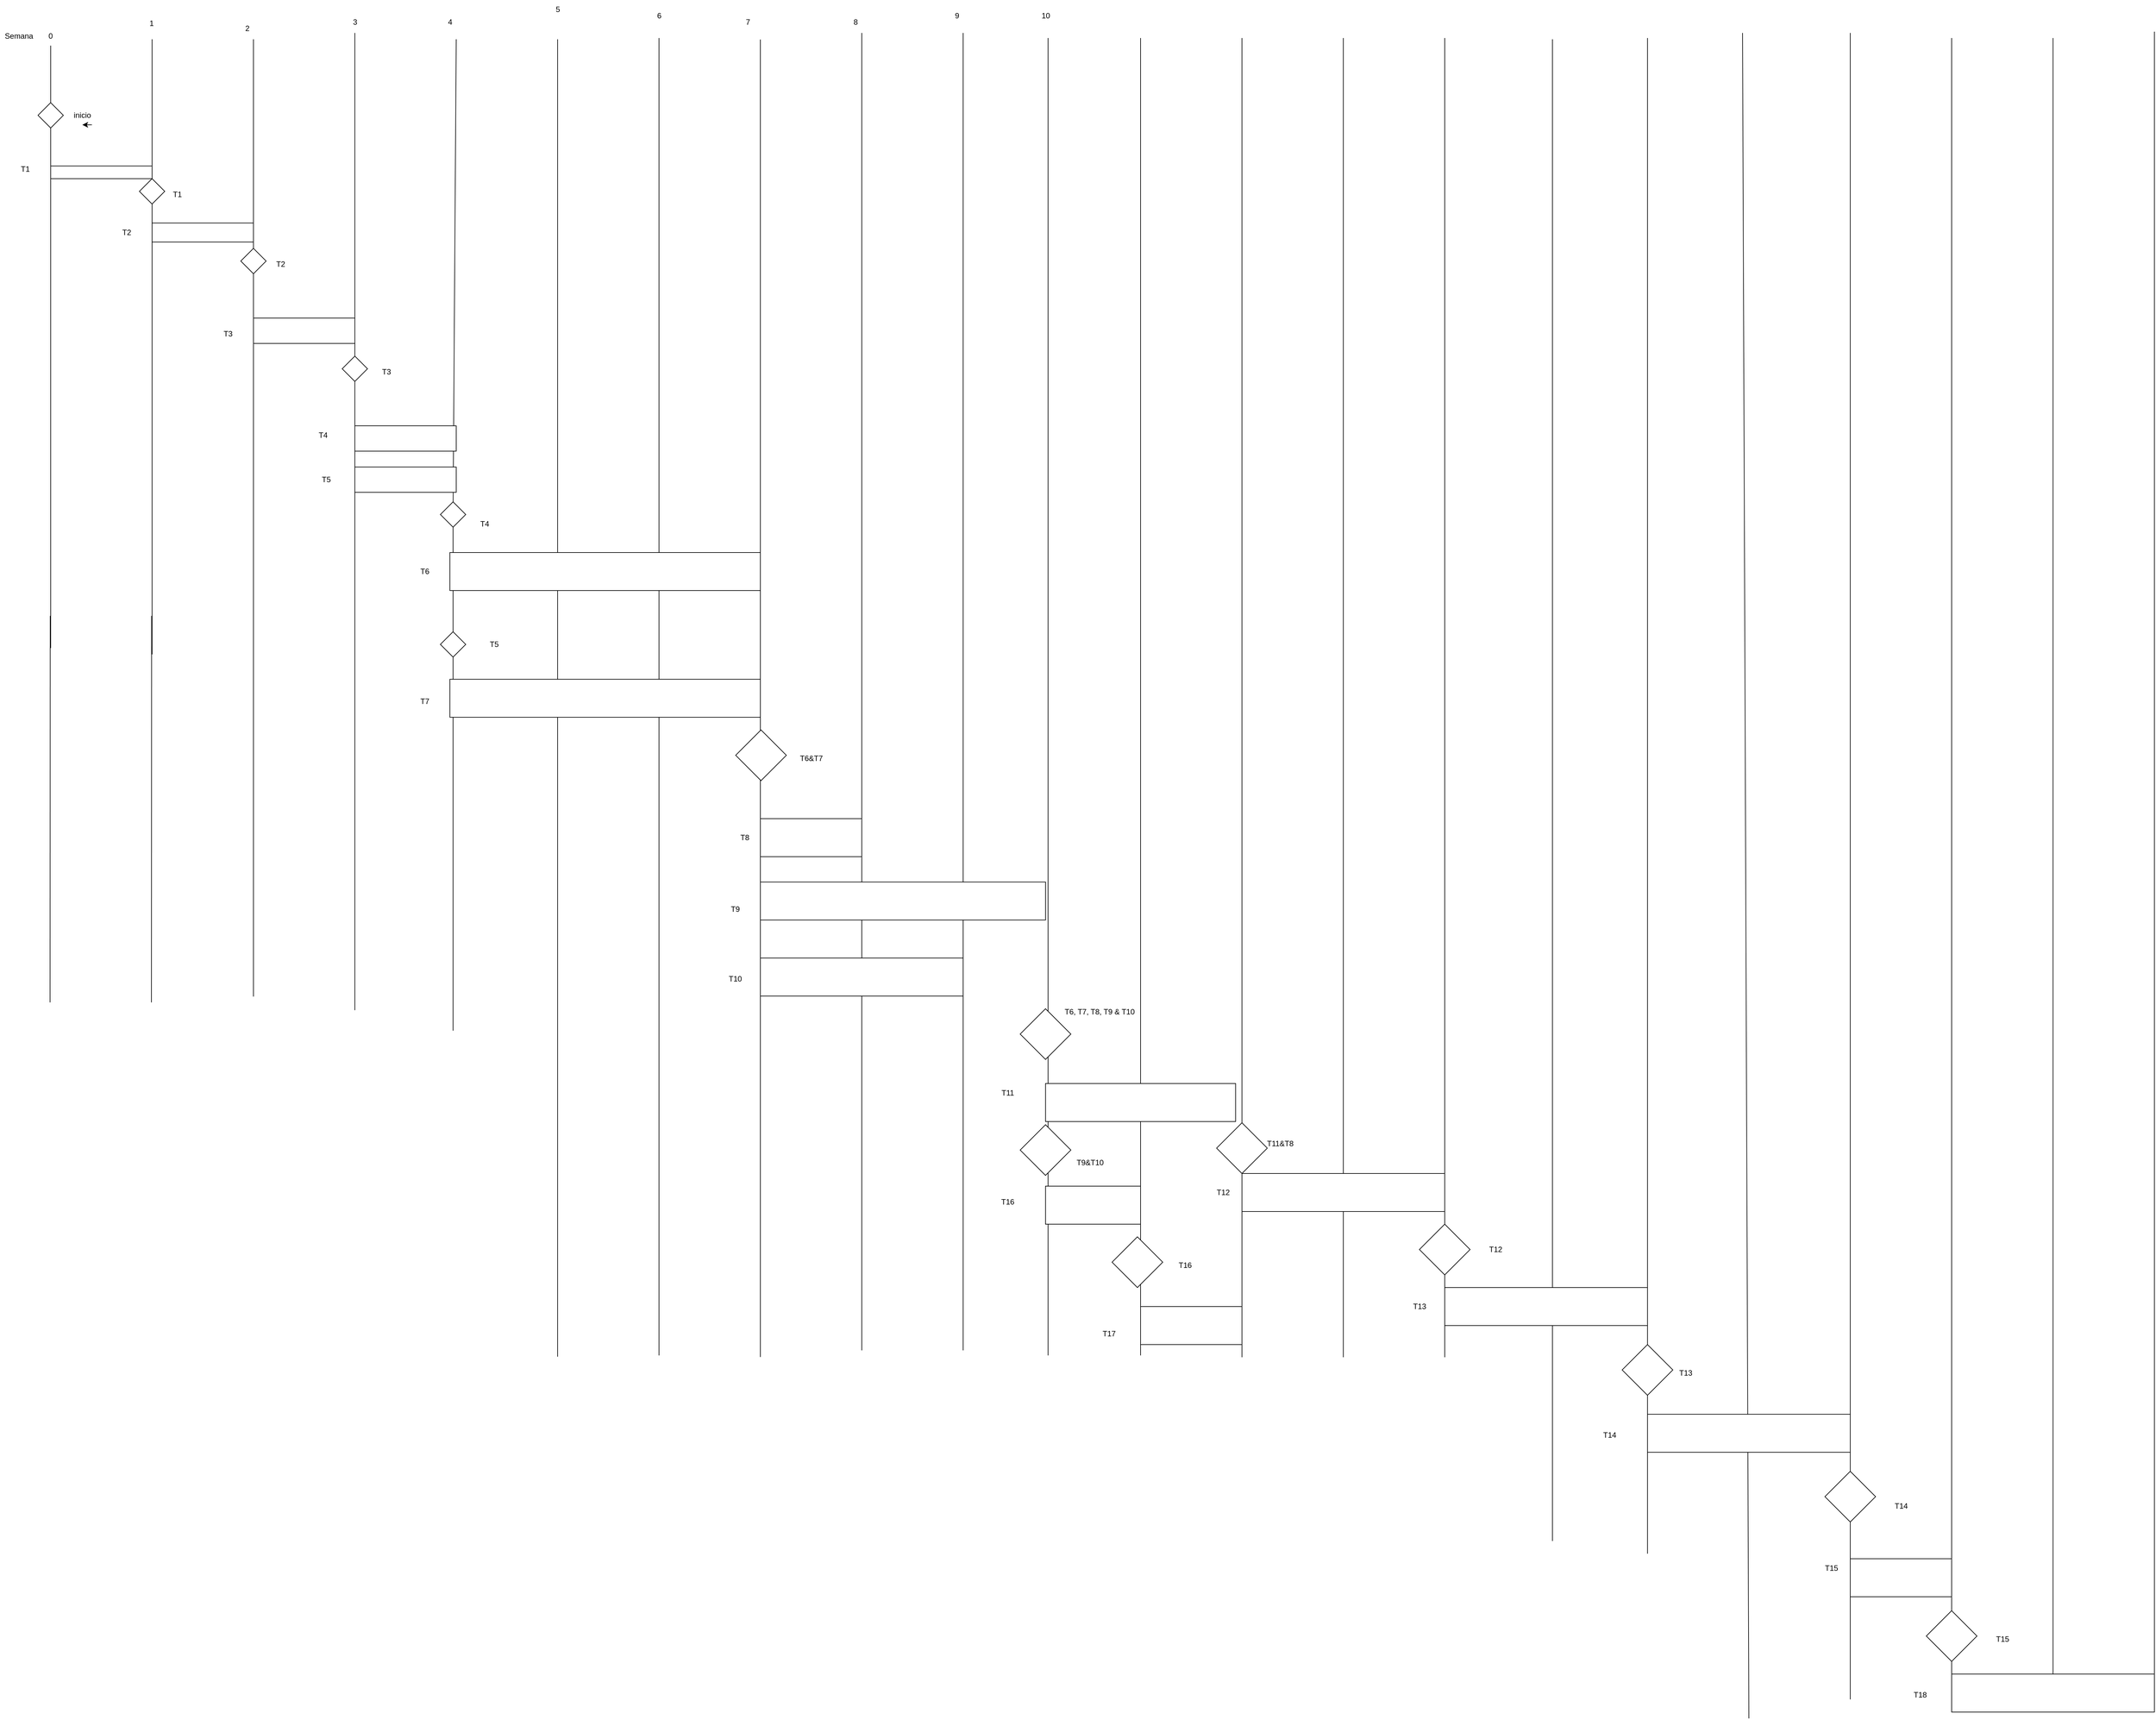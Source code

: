 <mxfile version="27.1.5">
  <diagram name="Página-1" id="U6TmOwnuPZqcnBBsllMZ">
    <mxGraphModel dx="2860" dy="2712" grid="1" gridSize="10" guides="1" tooltips="1" connect="1" arrows="1" fold="1" page="1" pageScale="1" pageWidth="827" pageHeight="1169" math="0" shadow="0">
      <root>
        <mxCell id="0" />
        <mxCell id="1" parent="0" />
        <mxCell id="aYqesdpmEH8ILFsuS06D-44" value="" style="endArrow=none;html=1;rounded=0;" edge="1" parent="1">
          <mxGeometry width="50" height="50" relative="1" as="geometry">
            <mxPoint x="2450" y="2330" as="sourcePoint" />
            <mxPoint x="2450" y="-40" as="targetPoint" />
          </mxGeometry>
        </mxCell>
        <mxCell id="5fpnA7NDtRficpcaKtJ1-8" value="" style="endArrow=none;html=1;rounded=0;" parent="1" edge="1">
          <mxGeometry width="50" height="50" relative="1" as="geometry">
            <mxPoint x="80" y="920.8" as="sourcePoint" />
            <mxPoint x="80" y="-30" as="targetPoint" />
          </mxGeometry>
        </mxCell>
        <mxCell id="5fpnA7NDtRficpcaKtJ1-1" value="T1" style="text;html=1;align=center;verticalAlign=middle;whiteSpace=wrap;rounded=0;" parent="1" vertex="1">
          <mxGeometry x="10" y="150" width="60" height="30" as="geometry" />
        </mxCell>
        <mxCell id="5fpnA7NDtRficpcaKtJ1-2" value="" style="rhombus;whiteSpace=wrap;html=1;" parent="1" vertex="1">
          <mxGeometry x="60" y="60" width="40" height="40" as="geometry" />
        </mxCell>
        <mxCell id="5fpnA7NDtRficpcaKtJ1-3" value="inicio" style="text;html=1;align=center;verticalAlign=middle;whiteSpace=wrap;rounded=0;" parent="1" vertex="1">
          <mxGeometry x="100" y="65" width="60" height="30" as="geometry" />
        </mxCell>
        <mxCell id="5fpnA7NDtRficpcaKtJ1-5" value="" style="endArrow=none;html=1;rounded=0;" parent="1" edge="1">
          <mxGeometry width="50" height="50" relative="1" as="geometry">
            <mxPoint x="80" y="160" as="sourcePoint" />
            <mxPoint x="240" y="160" as="targetPoint" />
          </mxGeometry>
        </mxCell>
        <mxCell id="5fpnA7NDtRficpcaKtJ1-6" style="edgeStyle=orthogonalEdgeStyle;rounded=0;orthogonalLoop=1;jettySize=auto;html=1;exitX=0.75;exitY=1;exitDx=0;exitDy=0;entryX=0.5;entryY=1;entryDx=0;entryDy=0;" parent="1" source="5fpnA7NDtRficpcaKtJ1-3" target="5fpnA7NDtRficpcaKtJ1-3" edge="1">
          <mxGeometry relative="1" as="geometry" />
        </mxCell>
        <mxCell id="5fpnA7NDtRficpcaKtJ1-7" value="" style="endArrow=none;html=1;rounded=0;" parent="1" edge="1">
          <mxGeometry width="50" height="50" relative="1" as="geometry">
            <mxPoint x="80" y="180" as="sourcePoint" />
            <mxPoint x="240" y="180" as="targetPoint" />
          </mxGeometry>
        </mxCell>
        <mxCell id="5fpnA7NDtRficpcaKtJ1-9" value="" style="endArrow=none;html=1;rounded=0;" parent="1" source="5fpnA7NDtRficpcaKtJ1-17" edge="1">
          <mxGeometry width="50" height="50" relative="1" as="geometry">
            <mxPoint x="240" y="930.8" as="sourcePoint" />
            <mxPoint x="240" y="-40" as="targetPoint" />
          </mxGeometry>
        </mxCell>
        <mxCell id="5fpnA7NDtRficpcaKtJ1-10" value="" style="endArrow=none;html=1;rounded=0;" parent="1" source="5fpnA7NDtRficpcaKtJ1-24" edge="1">
          <mxGeometry width="50" height="50" relative="1" as="geometry">
            <mxPoint x="400" y="930.8" as="sourcePoint" />
            <mxPoint x="400" y="-40" as="targetPoint" />
          </mxGeometry>
        </mxCell>
        <mxCell id="5fpnA7NDtRficpcaKtJ1-11" value="" style="endArrow=none;html=1;rounded=0;" parent="1" edge="1">
          <mxGeometry width="50" height="50" relative="1" as="geometry">
            <mxPoint x="400" y="1470.8" as="sourcePoint" />
            <mxPoint x="400" y="500" as="targetPoint" />
          </mxGeometry>
        </mxCell>
        <mxCell id="5fpnA7NDtRficpcaKtJ1-12" value="" style="endArrow=none;html=1;rounded=0;" parent="1" source="5fpnA7NDtRficpcaKtJ1-30" edge="1">
          <mxGeometry width="50" height="50" relative="1" as="geometry">
            <mxPoint x="560" y="920.8" as="sourcePoint" />
            <mxPoint x="560" y="-50" as="targetPoint" />
          </mxGeometry>
        </mxCell>
        <mxCell id="5fpnA7NDtRficpcaKtJ1-13" value="" style="endArrow=none;html=1;rounded=0;" parent="1" source="5fpnA7NDtRficpcaKtJ1-49" edge="1">
          <mxGeometry width="50" height="50" relative="1" as="geometry">
            <mxPoint x="715" y="1524.571" as="sourcePoint" />
            <mxPoint x="720" y="-40" as="targetPoint" />
          </mxGeometry>
        </mxCell>
        <mxCell id="5fpnA7NDtRficpcaKtJ1-14" value="1" style="text;strokeColor=none;fillColor=none;align=left;verticalAlign=middle;spacingLeft=4;spacingRight=4;overflow=hidden;points=[[0,0.5],[1,0.5]];portConstraint=eastwest;rotatable=0;whiteSpace=wrap;html=1;" parent="1" vertex="1">
          <mxGeometry x="230" y="-80" width="80" height="30" as="geometry" />
        </mxCell>
        <mxCell id="5fpnA7NDtRficpcaKtJ1-15" value="Semana" style="text;html=1;align=center;verticalAlign=middle;whiteSpace=wrap;rounded=0;" parent="1" vertex="1">
          <mxGeometry y="-60" width="60" height="30" as="geometry" />
        </mxCell>
        <mxCell id="5fpnA7NDtRficpcaKtJ1-16" value="0" style="text;html=1;align=center;verticalAlign=middle;whiteSpace=wrap;rounded=0;" parent="1" vertex="1">
          <mxGeometry x="50" y="-60" width="60" height="30" as="geometry" />
        </mxCell>
        <mxCell id="5fpnA7NDtRficpcaKtJ1-18" value="" style="endArrow=none;html=1;rounded=0;" parent="1" target="5fpnA7NDtRficpcaKtJ1-17" edge="1">
          <mxGeometry width="50" height="50" relative="1" as="geometry">
            <mxPoint x="240" y="260" as="sourcePoint" />
            <mxPoint x="240" y="-40" as="targetPoint" />
          </mxGeometry>
        </mxCell>
        <mxCell id="5fpnA7NDtRficpcaKtJ1-17" value="" style="rhombus;whiteSpace=wrap;html=1;" parent="1" vertex="1">
          <mxGeometry x="220" y="180" width="40" height="40" as="geometry" />
        </mxCell>
        <mxCell id="5fpnA7NDtRficpcaKtJ1-20" value="" style="endArrow=none;html=1;rounded=0;" parent="1" edge="1">
          <mxGeometry width="50" height="50" relative="1" as="geometry">
            <mxPoint x="240" y="930.8" as="sourcePoint" />
            <mxPoint x="240" y="260" as="targetPoint" />
          </mxGeometry>
        </mxCell>
        <mxCell id="5fpnA7NDtRficpcaKtJ1-21" value="" style="endArrow=none;html=1;rounded=0;" parent="1" edge="1">
          <mxGeometry width="50" height="50" relative="1" as="geometry">
            <mxPoint x="240" y="250" as="sourcePoint" />
            <mxPoint x="400" y="250" as="targetPoint" />
          </mxGeometry>
        </mxCell>
        <mxCell id="5fpnA7NDtRficpcaKtJ1-22" value="" style="endArrow=none;html=1;rounded=0;" parent="1" edge="1">
          <mxGeometry width="50" height="50" relative="1" as="geometry">
            <mxPoint x="240" y="280" as="sourcePoint" />
            <mxPoint x="400" y="280" as="targetPoint" />
          </mxGeometry>
        </mxCell>
        <mxCell id="5fpnA7NDtRficpcaKtJ1-23" value="T2" style="text;html=1;align=center;verticalAlign=middle;whiteSpace=wrap;rounded=0;" parent="1" vertex="1">
          <mxGeometry x="170" y="250" width="60" height="30" as="geometry" />
        </mxCell>
        <mxCell id="5fpnA7NDtRficpcaKtJ1-25" value="" style="endArrow=none;html=1;rounded=0;" parent="1" target="5fpnA7NDtRficpcaKtJ1-24" edge="1">
          <mxGeometry width="50" height="50" relative="1" as="geometry">
            <mxPoint x="400" y="930.8" as="sourcePoint" />
            <mxPoint x="400" y="-40" as="targetPoint" />
          </mxGeometry>
        </mxCell>
        <mxCell id="5fpnA7NDtRficpcaKtJ1-24" value="" style="rhombus;whiteSpace=wrap;html=1;" parent="1" vertex="1">
          <mxGeometry x="380" y="290" width="40" height="40" as="geometry" />
        </mxCell>
        <mxCell id="5fpnA7NDtRficpcaKtJ1-26" value="T2" style="text;html=1;align=center;verticalAlign=middle;whiteSpace=wrap;rounded=0;" parent="1" vertex="1">
          <mxGeometry x="413" y="300" width="60" height="30" as="geometry" />
        </mxCell>
        <mxCell id="5fpnA7NDtRficpcaKtJ1-27" value="" style="endArrow=none;html=1;rounded=0;" parent="1" edge="1">
          <mxGeometry width="50" height="50" relative="1" as="geometry">
            <mxPoint x="400" y="400" as="sourcePoint" />
            <mxPoint x="560" y="400" as="targetPoint" />
          </mxGeometry>
        </mxCell>
        <mxCell id="5fpnA7NDtRficpcaKtJ1-28" value="" style="endArrow=none;html=1;rounded=0;" parent="1" edge="1">
          <mxGeometry width="50" height="50" relative="1" as="geometry">
            <mxPoint x="400" y="440" as="sourcePoint" />
            <mxPoint x="560" y="440" as="targetPoint" />
          </mxGeometry>
        </mxCell>
        <mxCell id="5fpnA7NDtRficpcaKtJ1-29" value="T3" style="text;html=1;align=center;verticalAlign=middle;whiteSpace=wrap;rounded=0;" parent="1" vertex="1">
          <mxGeometry x="330" y="410" width="60" height="30" as="geometry" />
        </mxCell>
        <mxCell id="5fpnA7NDtRficpcaKtJ1-31" value="" style="endArrow=none;html=1;rounded=0;" parent="1" target="5fpnA7NDtRficpcaKtJ1-30" edge="1">
          <mxGeometry width="50" height="50" relative="1" as="geometry">
            <mxPoint x="560.0" y="510" as="sourcePoint" />
            <mxPoint x="560" y="-50" as="targetPoint" />
          </mxGeometry>
        </mxCell>
        <mxCell id="5fpnA7NDtRficpcaKtJ1-30" value="" style="rhombus;whiteSpace=wrap;html=1;" parent="1" vertex="1">
          <mxGeometry x="540" y="460" width="40" height="40" as="geometry" />
        </mxCell>
        <mxCell id="5fpnA7NDtRficpcaKtJ1-33" value="" style="endArrow=none;html=1;rounded=0;entryX=0.5;entryY=1;entryDx=0;entryDy=0;" parent="1" target="5fpnA7NDtRficpcaKtJ1-30" edge="1">
          <mxGeometry width="50" height="50" relative="1" as="geometry">
            <mxPoint x="560" y="1492.286" as="sourcePoint" />
            <mxPoint x="560.0" y="540" as="targetPoint" />
          </mxGeometry>
        </mxCell>
        <mxCell id="5fpnA7NDtRficpcaKtJ1-34" value="2" style="text;html=1;align=center;verticalAlign=middle;resizable=0;points=[];autosize=1;strokeColor=none;fillColor=none;" parent="1" vertex="1">
          <mxGeometry x="375" y="-72" width="30" height="30" as="geometry" />
        </mxCell>
        <mxCell id="5fpnA7NDtRficpcaKtJ1-35" value="3" style="text;html=1;align=center;verticalAlign=middle;resizable=0;points=[];autosize=1;strokeColor=none;fillColor=none;" parent="1" vertex="1">
          <mxGeometry x="545" y="-82" width="30" height="30" as="geometry" />
        </mxCell>
        <mxCell id="5fpnA7NDtRficpcaKtJ1-36" value="T4" style="text;html=1;align=center;verticalAlign=middle;whiteSpace=wrap;rounded=0;" parent="1" vertex="1">
          <mxGeometry x="480" y="570" width="60" height="30" as="geometry" />
        </mxCell>
        <mxCell id="5fpnA7NDtRficpcaKtJ1-37" value="T5" style="text;html=1;align=center;verticalAlign=middle;whiteSpace=wrap;rounded=0;" parent="1" vertex="1">
          <mxGeometry x="485" y="640" width="60" height="30" as="geometry" />
        </mxCell>
        <mxCell id="5fpnA7NDtRficpcaKtJ1-40" value="" style="endArrow=none;html=1;rounded=0;" parent="1" edge="1">
          <mxGeometry width="50" height="50" relative="1" as="geometry">
            <mxPoint x="240" y="250" as="sourcePoint" />
            <mxPoint x="240" y="260" as="targetPoint" />
          </mxGeometry>
        </mxCell>
        <mxCell id="5fpnA7NDtRficpcaKtJ1-41" value="T1" style="text;html=1;align=center;verticalAlign=middle;whiteSpace=wrap;rounded=0;" parent="1" vertex="1">
          <mxGeometry x="250" y="190" width="60" height="30" as="geometry" />
        </mxCell>
        <mxCell id="5fpnA7NDtRficpcaKtJ1-43" value="T3" style="text;html=1;align=center;verticalAlign=middle;whiteSpace=wrap;rounded=0;" parent="1" vertex="1">
          <mxGeometry x="580" y="470" width="60" height="30" as="geometry" />
        </mxCell>
        <mxCell id="5fpnA7NDtRficpcaKtJ1-45" value="" style="rounded=0;whiteSpace=wrap;html=1;" parent="1" vertex="1">
          <mxGeometry x="560" y="570" width="160" height="40" as="geometry" />
        </mxCell>
        <mxCell id="5fpnA7NDtRficpcaKtJ1-46" value="" style="rounded=0;whiteSpace=wrap;html=1;" parent="1" vertex="1">
          <mxGeometry x="560" y="635" width="160" height="40" as="geometry" />
        </mxCell>
        <mxCell id="5fpnA7NDtRficpcaKtJ1-47" value="4" style="text;html=1;align=center;verticalAlign=middle;resizable=0;points=[];autosize=1;strokeColor=none;fillColor=none;" parent="1" vertex="1">
          <mxGeometry x="695" y="-82" width="30" height="30" as="geometry" />
        </mxCell>
        <mxCell id="5fpnA7NDtRficpcaKtJ1-51" value="T5" style="text;html=1;align=center;verticalAlign=middle;whiteSpace=wrap;rounded=0;" parent="1" vertex="1">
          <mxGeometry x="750" y="900" width="60" height="30" as="geometry" />
        </mxCell>
        <mxCell id="5fpnA7NDtRficpcaKtJ1-52" value="" style="endArrow=none;html=1;rounded=0;entryX=0.5;entryY=1;entryDx=0;entryDy=0;" parent="1" edge="1">
          <mxGeometry width="50" height="50" relative="1" as="geometry">
            <mxPoint x="239" y="1480" as="sourcePoint" />
            <mxPoint x="239.29" y="870" as="targetPoint" />
          </mxGeometry>
        </mxCell>
        <mxCell id="5fpnA7NDtRficpcaKtJ1-53" value="" style="endArrow=none;html=1;rounded=0;entryX=0.5;entryY=1;entryDx=0;entryDy=0;" parent="1" edge="1">
          <mxGeometry width="50" height="50" relative="1" as="geometry">
            <mxPoint x="79" y="1480" as="sourcePoint" />
            <mxPoint x="79.29" y="870" as="targetPoint" />
          </mxGeometry>
        </mxCell>
        <mxCell id="5fpnA7NDtRficpcaKtJ1-56" value="" style="endArrow=none;html=1;rounded=0;" parent="1" source="5fpnA7NDtRficpcaKtJ1-61" target="5fpnA7NDtRficpcaKtJ1-49" edge="1">
          <mxGeometry width="50" height="50" relative="1" as="geometry">
            <mxPoint x="715" y="1524.571" as="sourcePoint" />
            <mxPoint x="720" y="-40" as="targetPoint" />
          </mxGeometry>
        </mxCell>
        <mxCell id="5fpnA7NDtRficpcaKtJ1-49" value="" style="rhombus;whiteSpace=wrap;html=1;" parent="1" vertex="1">
          <mxGeometry x="695" y="690" width="40" height="40" as="geometry" />
        </mxCell>
        <mxCell id="5fpnA7NDtRficpcaKtJ1-57" value="T4" style="text;html=1;align=center;verticalAlign=middle;whiteSpace=wrap;rounded=0;" parent="1" vertex="1">
          <mxGeometry x="735" y="710" width="60" height="30" as="geometry" />
        </mxCell>
        <mxCell id="5fpnA7NDtRficpcaKtJ1-59" value="T6" style="text;html=1;align=center;verticalAlign=middle;resizable=0;points=[];autosize=1;strokeColor=none;fillColor=none;" parent="1" vertex="1">
          <mxGeometry x="650" y="785" width="40" height="30" as="geometry" />
        </mxCell>
        <mxCell id="5fpnA7NDtRficpcaKtJ1-63" value="" style="endArrow=none;html=1;rounded=0;" parent="1" target="5fpnA7NDtRficpcaKtJ1-61" edge="1">
          <mxGeometry width="50" height="50" relative="1" as="geometry">
            <mxPoint x="715" y="1524.571" as="sourcePoint" />
            <mxPoint x="715" y="730" as="targetPoint" />
          </mxGeometry>
        </mxCell>
        <mxCell id="5fpnA7NDtRficpcaKtJ1-61" value="" style="rhombus;whiteSpace=wrap;html=1;" parent="1" vertex="1">
          <mxGeometry x="695" y="895" width="40" height="40" as="geometry" />
        </mxCell>
        <mxCell id="5fpnA7NDtRficpcaKtJ1-65" value="T7" style="text;html=1;align=center;verticalAlign=middle;resizable=0;points=[];autosize=1;strokeColor=none;fillColor=none;" parent="1" vertex="1">
          <mxGeometry x="650" y="990" width="40" height="30" as="geometry" />
        </mxCell>
        <mxCell id="5fpnA7NDtRficpcaKtJ1-66" value="" style="endArrow=none;html=1;rounded=0;" parent="1" edge="1">
          <mxGeometry width="50" height="50" relative="1" as="geometry">
            <mxPoint x="880" y="2039.143" as="sourcePoint" />
            <mxPoint x="880" y="-40" as="targetPoint" />
          </mxGeometry>
        </mxCell>
        <mxCell id="5fpnA7NDtRficpcaKtJ1-67" value="" style="endArrow=none;html=1;rounded=0;" parent="1" edge="1">
          <mxGeometry width="50" height="50" relative="1" as="geometry">
            <mxPoint x="1040" y="2037.143" as="sourcePoint" />
            <mxPoint x="1040" y="-42" as="targetPoint" />
          </mxGeometry>
        </mxCell>
        <mxCell id="5fpnA7NDtRficpcaKtJ1-68" value="" style="endArrow=none;html=1;rounded=0;" parent="1" edge="1">
          <mxGeometry width="50" height="50" relative="1" as="geometry">
            <mxPoint x="1200" y="2039.573" as="sourcePoint" />
            <mxPoint x="1200" y="-39.57" as="targetPoint" />
          </mxGeometry>
        </mxCell>
        <mxCell id="5fpnA7NDtRficpcaKtJ1-64" value="" style="rounded=0;whiteSpace=wrap;html=1;" parent="1" vertex="1">
          <mxGeometry x="710" y="970" width="490" height="60" as="geometry" />
        </mxCell>
        <mxCell id="5fpnA7NDtRficpcaKtJ1-58" value="" style="rounded=0;whiteSpace=wrap;html=1;" parent="1" vertex="1">
          <mxGeometry x="710" y="770" width="490" height="60" as="geometry" />
        </mxCell>
        <mxCell id="5fpnA7NDtRficpcaKtJ1-69" value="5" style="text;html=1;align=center;verticalAlign=middle;resizable=0;points=[];autosize=1;strokeColor=none;fillColor=none;" parent="1" vertex="1">
          <mxGeometry x="865" y="-102" width="30" height="30" as="geometry" />
        </mxCell>
        <mxCell id="5fpnA7NDtRficpcaKtJ1-70" value="6" style="text;html=1;align=center;verticalAlign=middle;resizable=0;points=[];autosize=1;strokeColor=none;fillColor=none;" parent="1" vertex="1">
          <mxGeometry x="1025" y="-92" width="30" height="30" as="geometry" />
        </mxCell>
        <mxCell id="5fpnA7NDtRficpcaKtJ1-71" value="7" style="text;html=1;align=center;verticalAlign=middle;resizable=0;points=[];autosize=1;strokeColor=none;fillColor=none;" parent="1" vertex="1">
          <mxGeometry x="1165" y="-82" width="30" height="30" as="geometry" />
        </mxCell>
        <mxCell id="aYqesdpmEH8ILFsuS06D-2" value="" style="endArrow=none;html=1;rounded=0;" edge="1" parent="1">
          <mxGeometry width="50" height="50" relative="1" as="geometry">
            <mxPoint x="1360" y="2029.143" as="sourcePoint" />
            <mxPoint x="1360" y="-50" as="targetPoint" />
          </mxGeometry>
        </mxCell>
        <mxCell id="aYqesdpmEH8ILFsuS06D-3" value="" style="rhombus;whiteSpace=wrap;html=1;" vertex="1" parent="1">
          <mxGeometry x="1161" y="1050" width="80" height="80" as="geometry" />
        </mxCell>
        <mxCell id="aYqesdpmEH8ILFsuS06D-4" value="T6&amp;amp;T7" style="text;html=1;align=center;verticalAlign=middle;resizable=0;points=[];autosize=1;strokeColor=none;fillColor=none;" vertex="1" parent="1">
          <mxGeometry x="1250" y="1080" width="60" height="30" as="geometry" />
        </mxCell>
        <mxCell id="aYqesdpmEH8ILFsuS06D-5" value="T8" style="text;html=1;align=center;verticalAlign=middle;resizable=0;points=[];autosize=1;strokeColor=none;fillColor=none;" vertex="1" parent="1">
          <mxGeometry x="1155" y="1205" width="40" height="30" as="geometry" />
        </mxCell>
        <mxCell id="aYqesdpmEH8ILFsuS06D-8" value="" style="rounded=0;whiteSpace=wrap;html=1;" vertex="1" parent="1">
          <mxGeometry x="1200" y="1190" width="160" height="60" as="geometry" />
        </mxCell>
        <mxCell id="aYqesdpmEH8ILFsuS06D-9" value="" style="endArrow=none;html=1;rounded=0;" edge="1" parent="1">
          <mxGeometry width="50" height="50" relative="1" as="geometry">
            <mxPoint x="1520" y="2029.143" as="sourcePoint" />
            <mxPoint x="1520" y="-50" as="targetPoint" />
          </mxGeometry>
        </mxCell>
        <mxCell id="aYqesdpmEH8ILFsuS06D-10" value="" style="endArrow=none;html=1;rounded=0;" edge="1" parent="1">
          <mxGeometry width="50" height="50" relative="1" as="geometry">
            <mxPoint x="1654" y="2037.143" as="sourcePoint" />
            <mxPoint x="1654" y="-42" as="targetPoint" />
          </mxGeometry>
        </mxCell>
        <mxCell id="aYqesdpmEH8ILFsuS06D-11" value="8" style="text;html=1;align=center;verticalAlign=middle;resizable=0;points=[];autosize=1;strokeColor=none;fillColor=none;" vertex="1" parent="1">
          <mxGeometry x="1335" y="-82" width="30" height="30" as="geometry" />
        </mxCell>
        <mxCell id="aYqesdpmEH8ILFsuS06D-12" value="9" style="text;html=1;align=center;verticalAlign=middle;resizable=0;points=[];autosize=1;strokeColor=none;fillColor=none;" vertex="1" parent="1">
          <mxGeometry x="1495" y="-92" width="30" height="30" as="geometry" />
        </mxCell>
        <mxCell id="aYqesdpmEH8ILFsuS06D-13" value="10" style="text;html=1;align=center;verticalAlign=middle;resizable=0;points=[];autosize=1;strokeColor=none;fillColor=none;" vertex="1" parent="1">
          <mxGeometry x="1630" y="-92" width="40" height="30" as="geometry" />
        </mxCell>
        <mxCell id="aYqesdpmEH8ILFsuS06D-14" value="" style="rounded=0;whiteSpace=wrap;html=1;" vertex="1" parent="1">
          <mxGeometry x="1200" y="1290" width="450" height="60" as="geometry" />
        </mxCell>
        <mxCell id="aYqesdpmEH8ILFsuS06D-15" value="" style="rounded=0;whiteSpace=wrap;html=1;" vertex="1" parent="1">
          <mxGeometry x="1200" y="1410" width="320" height="60" as="geometry" />
        </mxCell>
        <mxCell id="aYqesdpmEH8ILFsuS06D-16" value="T9" style="text;html=1;align=center;verticalAlign=middle;resizable=0;points=[];autosize=1;strokeColor=none;fillColor=none;" vertex="1" parent="1">
          <mxGeometry x="1140" y="1318" width="40" height="30" as="geometry" />
        </mxCell>
        <mxCell id="aYqesdpmEH8ILFsuS06D-18" value="T10" style="text;html=1;align=center;verticalAlign=middle;resizable=0;points=[];autosize=1;strokeColor=none;fillColor=none;" vertex="1" parent="1">
          <mxGeometry x="1140" y="1428" width="40" height="30" as="geometry" />
        </mxCell>
        <mxCell id="aYqesdpmEH8ILFsuS06D-19" value="" style="rhombus;whiteSpace=wrap;html=1;" vertex="1" parent="1">
          <mxGeometry x="1610" y="1490" width="80" height="80" as="geometry" />
        </mxCell>
        <mxCell id="aYqesdpmEH8ILFsuS06D-20" value="T6, T7, T8, T9 &amp;amp; T10" style="text;html=1;align=center;verticalAlign=middle;resizable=0;points=[];autosize=1;strokeColor=none;fillColor=none;" vertex="1" parent="1">
          <mxGeometry x="1670" y="1480" width="130" height="30" as="geometry" />
        </mxCell>
        <mxCell id="aYqesdpmEH8ILFsuS06D-21" value="T11" style="text;html=1;align=center;verticalAlign=middle;resizable=0;points=[];autosize=1;strokeColor=none;fillColor=none;" vertex="1" parent="1">
          <mxGeometry x="1570" y="1608" width="40" height="30" as="geometry" />
        </mxCell>
        <mxCell id="aYqesdpmEH8ILFsuS06D-22" value="T16" style="text;html=1;align=center;verticalAlign=middle;resizable=0;points=[];autosize=1;strokeColor=none;fillColor=none;" vertex="1" parent="1">
          <mxGeometry x="1570" y="1780" width="40" height="30" as="geometry" />
        </mxCell>
        <mxCell id="aYqesdpmEH8ILFsuS06D-23" value="" style="rounded=0;whiteSpace=wrap;html=1;" vertex="1" parent="1">
          <mxGeometry x="1650" y="1770" width="150" height="60" as="geometry" />
        </mxCell>
        <mxCell id="aYqesdpmEH8ILFsuS06D-24" value="" style="endArrow=none;html=1;rounded=0;" edge="1" parent="1">
          <mxGeometry width="50" height="50" relative="1" as="geometry">
            <mxPoint x="1800" y="2037.143" as="sourcePoint" />
            <mxPoint x="1800" y="-42" as="targetPoint" />
          </mxGeometry>
        </mxCell>
        <mxCell id="aYqesdpmEH8ILFsuS06D-25" value="" style="rounded=0;whiteSpace=wrap;html=1;" vertex="1" parent="1">
          <mxGeometry x="1650" y="1608" width="300" height="60" as="geometry" />
        </mxCell>
        <mxCell id="aYqesdpmEH8ILFsuS06D-26" value="" style="rhombus;whiteSpace=wrap;html=1;" vertex="1" parent="1">
          <mxGeometry x="1610" y="1673" width="80" height="80" as="geometry" />
        </mxCell>
        <mxCell id="aYqesdpmEH8ILFsuS06D-28" value="T9&amp;amp;T10" style="text;html=1;align=center;verticalAlign=middle;resizable=0;points=[];autosize=1;strokeColor=none;fillColor=none;" vertex="1" parent="1">
          <mxGeometry x="1685" y="1718" width="70" height="30" as="geometry" />
        </mxCell>
        <mxCell id="aYqesdpmEH8ILFsuS06D-29" value="" style="endArrow=none;html=1;rounded=0;" edge="1" parent="1">
          <mxGeometry width="50" height="50" relative="1" as="geometry">
            <mxPoint x="1960" y="2040" as="sourcePoint" />
            <mxPoint x="1960" y="-42" as="targetPoint" />
          </mxGeometry>
        </mxCell>
        <mxCell id="aYqesdpmEH8ILFsuS06D-30" value="" style="rhombus;whiteSpace=wrap;html=1;" vertex="1" parent="1">
          <mxGeometry x="1755" y="1850" width="80" height="80" as="geometry" />
        </mxCell>
        <mxCell id="aYqesdpmEH8ILFsuS06D-31" value="T16" style="text;html=1;align=center;verticalAlign=middle;resizable=0;points=[];autosize=1;strokeColor=none;fillColor=none;" vertex="1" parent="1">
          <mxGeometry x="1850" y="1880" width="40" height="30" as="geometry" />
        </mxCell>
        <mxCell id="aYqesdpmEH8ILFsuS06D-32" value="" style="rounded=0;whiteSpace=wrap;html=1;" vertex="1" parent="1">
          <mxGeometry x="1800" y="1960" width="160" height="60" as="geometry" />
        </mxCell>
        <mxCell id="aYqesdpmEH8ILFsuS06D-33" value="T17" style="text;html=1;align=center;verticalAlign=middle;resizable=0;points=[];autosize=1;strokeColor=none;fillColor=none;" vertex="1" parent="1">
          <mxGeometry x="1730" y="1988" width="40" height="30" as="geometry" />
        </mxCell>
        <mxCell id="aYqesdpmEH8ILFsuS06D-34" value="" style="endArrow=none;html=1;rounded=0;" edge="1" parent="1">
          <mxGeometry width="50" height="50" relative="1" as="geometry">
            <mxPoint x="2120" y="2040" as="sourcePoint" />
            <mxPoint x="2120" y="-42" as="targetPoint" />
          </mxGeometry>
        </mxCell>
        <mxCell id="aYqesdpmEH8ILFsuS06D-35" value="T12" style="text;html=1;align=center;verticalAlign=middle;resizable=0;points=[];autosize=1;strokeColor=none;fillColor=none;" vertex="1" parent="1">
          <mxGeometry x="1910" y="1765" width="40" height="30" as="geometry" />
        </mxCell>
        <mxCell id="aYqesdpmEH8ILFsuS06D-36" value="" style="rounded=0;whiteSpace=wrap;html=1;" vertex="1" parent="1">
          <mxGeometry x="1960" y="1750" width="320" height="60" as="geometry" />
        </mxCell>
        <mxCell id="aYqesdpmEH8ILFsuS06D-37" value="" style="endArrow=none;html=1;rounded=0;" edge="1" parent="1">
          <mxGeometry width="50" height="50" relative="1" as="geometry">
            <mxPoint x="2280" y="2040" as="sourcePoint" />
            <mxPoint x="2280" y="-42" as="targetPoint" />
          </mxGeometry>
        </mxCell>
        <mxCell id="aYqesdpmEH8ILFsuS06D-38" value="" style="rhombus;whiteSpace=wrap;html=1;" vertex="1" parent="1">
          <mxGeometry x="1920" y="1670" width="80" height="80" as="geometry" />
        </mxCell>
        <mxCell id="aYqesdpmEH8ILFsuS06D-39" value="T11&amp;amp;T8" style="text;html=1;align=center;verticalAlign=middle;resizable=0;points=[];autosize=1;strokeColor=none;fillColor=none;" vertex="1" parent="1">
          <mxGeometry x="1985" y="1688" width="70" height="30" as="geometry" />
        </mxCell>
        <mxCell id="aYqesdpmEH8ILFsuS06D-40" value="" style="rhombus;whiteSpace=wrap;html=1;" vertex="1" parent="1">
          <mxGeometry x="2240" y="1830" width="80" height="80" as="geometry" />
        </mxCell>
        <mxCell id="aYqesdpmEH8ILFsuS06D-41" value="T12" style="text;html=1;align=center;verticalAlign=middle;resizable=0;points=[];autosize=1;strokeColor=none;fillColor=none;" vertex="1" parent="1">
          <mxGeometry x="2340" y="1855" width="40" height="30" as="geometry" />
        </mxCell>
        <mxCell id="aYqesdpmEH8ILFsuS06D-42" value="" style="rounded=0;whiteSpace=wrap;html=1;" vertex="1" parent="1">
          <mxGeometry x="2280" y="1930" width="320" height="60" as="geometry" />
        </mxCell>
        <mxCell id="aYqesdpmEH8ILFsuS06D-43" value="T13" style="text;html=1;align=center;verticalAlign=middle;resizable=0;points=[];autosize=1;strokeColor=none;fillColor=none;" vertex="1" parent="1">
          <mxGeometry x="2220" y="1945" width="40" height="30" as="geometry" />
        </mxCell>
        <mxCell id="aYqesdpmEH8ILFsuS06D-45" value="" style="endArrow=none;html=1;rounded=0;" edge="1" parent="1">
          <mxGeometry width="50" height="50" relative="1" as="geometry">
            <mxPoint x="2600" y="2350" as="sourcePoint" />
            <mxPoint x="2600" y="-42" as="targetPoint" />
          </mxGeometry>
        </mxCell>
        <mxCell id="aYqesdpmEH8ILFsuS06D-46" value="" style="rhombus;whiteSpace=wrap;html=1;" vertex="1" parent="1">
          <mxGeometry x="2560" y="2020" width="80" height="80" as="geometry" />
        </mxCell>
        <mxCell id="aYqesdpmEH8ILFsuS06D-47" value="T13" style="text;html=1;align=center;verticalAlign=middle;resizable=0;points=[];autosize=1;strokeColor=none;fillColor=none;" vertex="1" parent="1">
          <mxGeometry x="2640" y="2050" width="40" height="30" as="geometry" />
        </mxCell>
        <mxCell id="aYqesdpmEH8ILFsuS06D-48" value="" style="endArrow=none;html=1;rounded=0;" edge="1" parent="1">
          <mxGeometry width="50" height="50" relative="1" as="geometry">
            <mxPoint x="2760" y="2610" as="sourcePoint" />
            <mxPoint x="2750" y="-50" as="targetPoint" />
          </mxGeometry>
        </mxCell>
        <mxCell id="aYqesdpmEH8ILFsuS06D-49" value="" style="endArrow=none;html=1;rounded=0;" edge="1" parent="1">
          <mxGeometry width="50" height="50" relative="1" as="geometry">
            <mxPoint x="2920" y="2580" as="sourcePoint" />
            <mxPoint x="2920" y="-50" as="targetPoint" />
          </mxGeometry>
        </mxCell>
        <mxCell id="aYqesdpmEH8ILFsuS06D-50" value="" style="rounded=0;whiteSpace=wrap;html=1;" vertex="1" parent="1">
          <mxGeometry x="2600" y="2130" width="320" height="60" as="geometry" />
        </mxCell>
        <mxCell id="aYqesdpmEH8ILFsuS06D-51" value="T14" style="text;html=1;align=center;verticalAlign=middle;resizable=0;points=[];autosize=1;strokeColor=none;fillColor=none;" vertex="1" parent="1">
          <mxGeometry x="2520" y="2148" width="40" height="30" as="geometry" />
        </mxCell>
        <mxCell id="aYqesdpmEH8ILFsuS06D-52" value="" style="rhombus;whiteSpace=wrap;html=1;" vertex="1" parent="1">
          <mxGeometry x="2880" y="2220" width="80" height="80" as="geometry" />
        </mxCell>
        <mxCell id="aYqesdpmEH8ILFsuS06D-53" value="T14" style="text;html=1;align=center;verticalAlign=middle;resizable=0;points=[];autosize=1;strokeColor=none;fillColor=none;" vertex="1" parent="1">
          <mxGeometry x="2980" y="2260" width="40" height="30" as="geometry" />
        </mxCell>
        <mxCell id="aYqesdpmEH8ILFsuS06D-54" value="T15" style="text;html=1;align=center;verticalAlign=middle;resizable=0;points=[];autosize=1;strokeColor=none;fillColor=none;" vertex="1" parent="1">
          <mxGeometry x="2870" y="2358" width="40" height="30" as="geometry" />
        </mxCell>
        <mxCell id="aYqesdpmEH8ILFsuS06D-55" value="" style="endArrow=none;html=1;rounded=0;" edge="1" parent="1">
          <mxGeometry width="50" height="50" relative="1" as="geometry">
            <mxPoint x="3080" y="2588" as="sourcePoint" />
            <mxPoint x="3080" y="-42" as="targetPoint" />
          </mxGeometry>
        </mxCell>
        <mxCell id="aYqesdpmEH8ILFsuS06D-56" value="" style="endArrow=none;html=1;rounded=0;" edge="1" parent="1">
          <mxGeometry width="50" height="50" relative="1" as="geometry">
            <mxPoint x="3240" y="2588" as="sourcePoint" />
            <mxPoint x="3240" y="-42" as="targetPoint" />
          </mxGeometry>
        </mxCell>
        <mxCell id="aYqesdpmEH8ILFsuS06D-57" value="" style="endArrow=none;html=1;rounded=0;" edge="1" parent="1">
          <mxGeometry width="50" height="50" relative="1" as="geometry">
            <mxPoint x="3400" y="2578" as="sourcePoint" />
            <mxPoint x="3400" y="-52" as="targetPoint" />
          </mxGeometry>
        </mxCell>
        <mxCell id="aYqesdpmEH8ILFsuS06D-58" value="" style="rounded=0;whiteSpace=wrap;html=1;" vertex="1" parent="1">
          <mxGeometry x="2920" y="2358" width="160" height="60" as="geometry" />
        </mxCell>
        <mxCell id="aYqesdpmEH8ILFsuS06D-59" value="" style="rhombus;whiteSpace=wrap;html=1;" vertex="1" parent="1">
          <mxGeometry x="3040" y="2440" width="80" height="80" as="geometry" />
        </mxCell>
        <mxCell id="aYqesdpmEH8ILFsuS06D-60" value="T15" style="text;html=1;align=center;verticalAlign=middle;resizable=0;points=[];autosize=1;strokeColor=none;fillColor=none;" vertex="1" parent="1">
          <mxGeometry x="3140" y="2470" width="40" height="30" as="geometry" />
        </mxCell>
        <mxCell id="aYqesdpmEH8ILFsuS06D-61" value="" style="rounded=0;whiteSpace=wrap;html=1;" vertex="1" parent="1">
          <mxGeometry x="3080" y="2540" width="320" height="60" as="geometry" />
        </mxCell>
        <mxCell id="aYqesdpmEH8ILFsuS06D-62" value="T18" style="text;html=1;align=center;verticalAlign=middle;resizable=0;points=[];autosize=1;strokeColor=none;fillColor=none;" vertex="1" parent="1">
          <mxGeometry x="3010" y="2558" width="40" height="30" as="geometry" />
        </mxCell>
      </root>
    </mxGraphModel>
  </diagram>
</mxfile>
